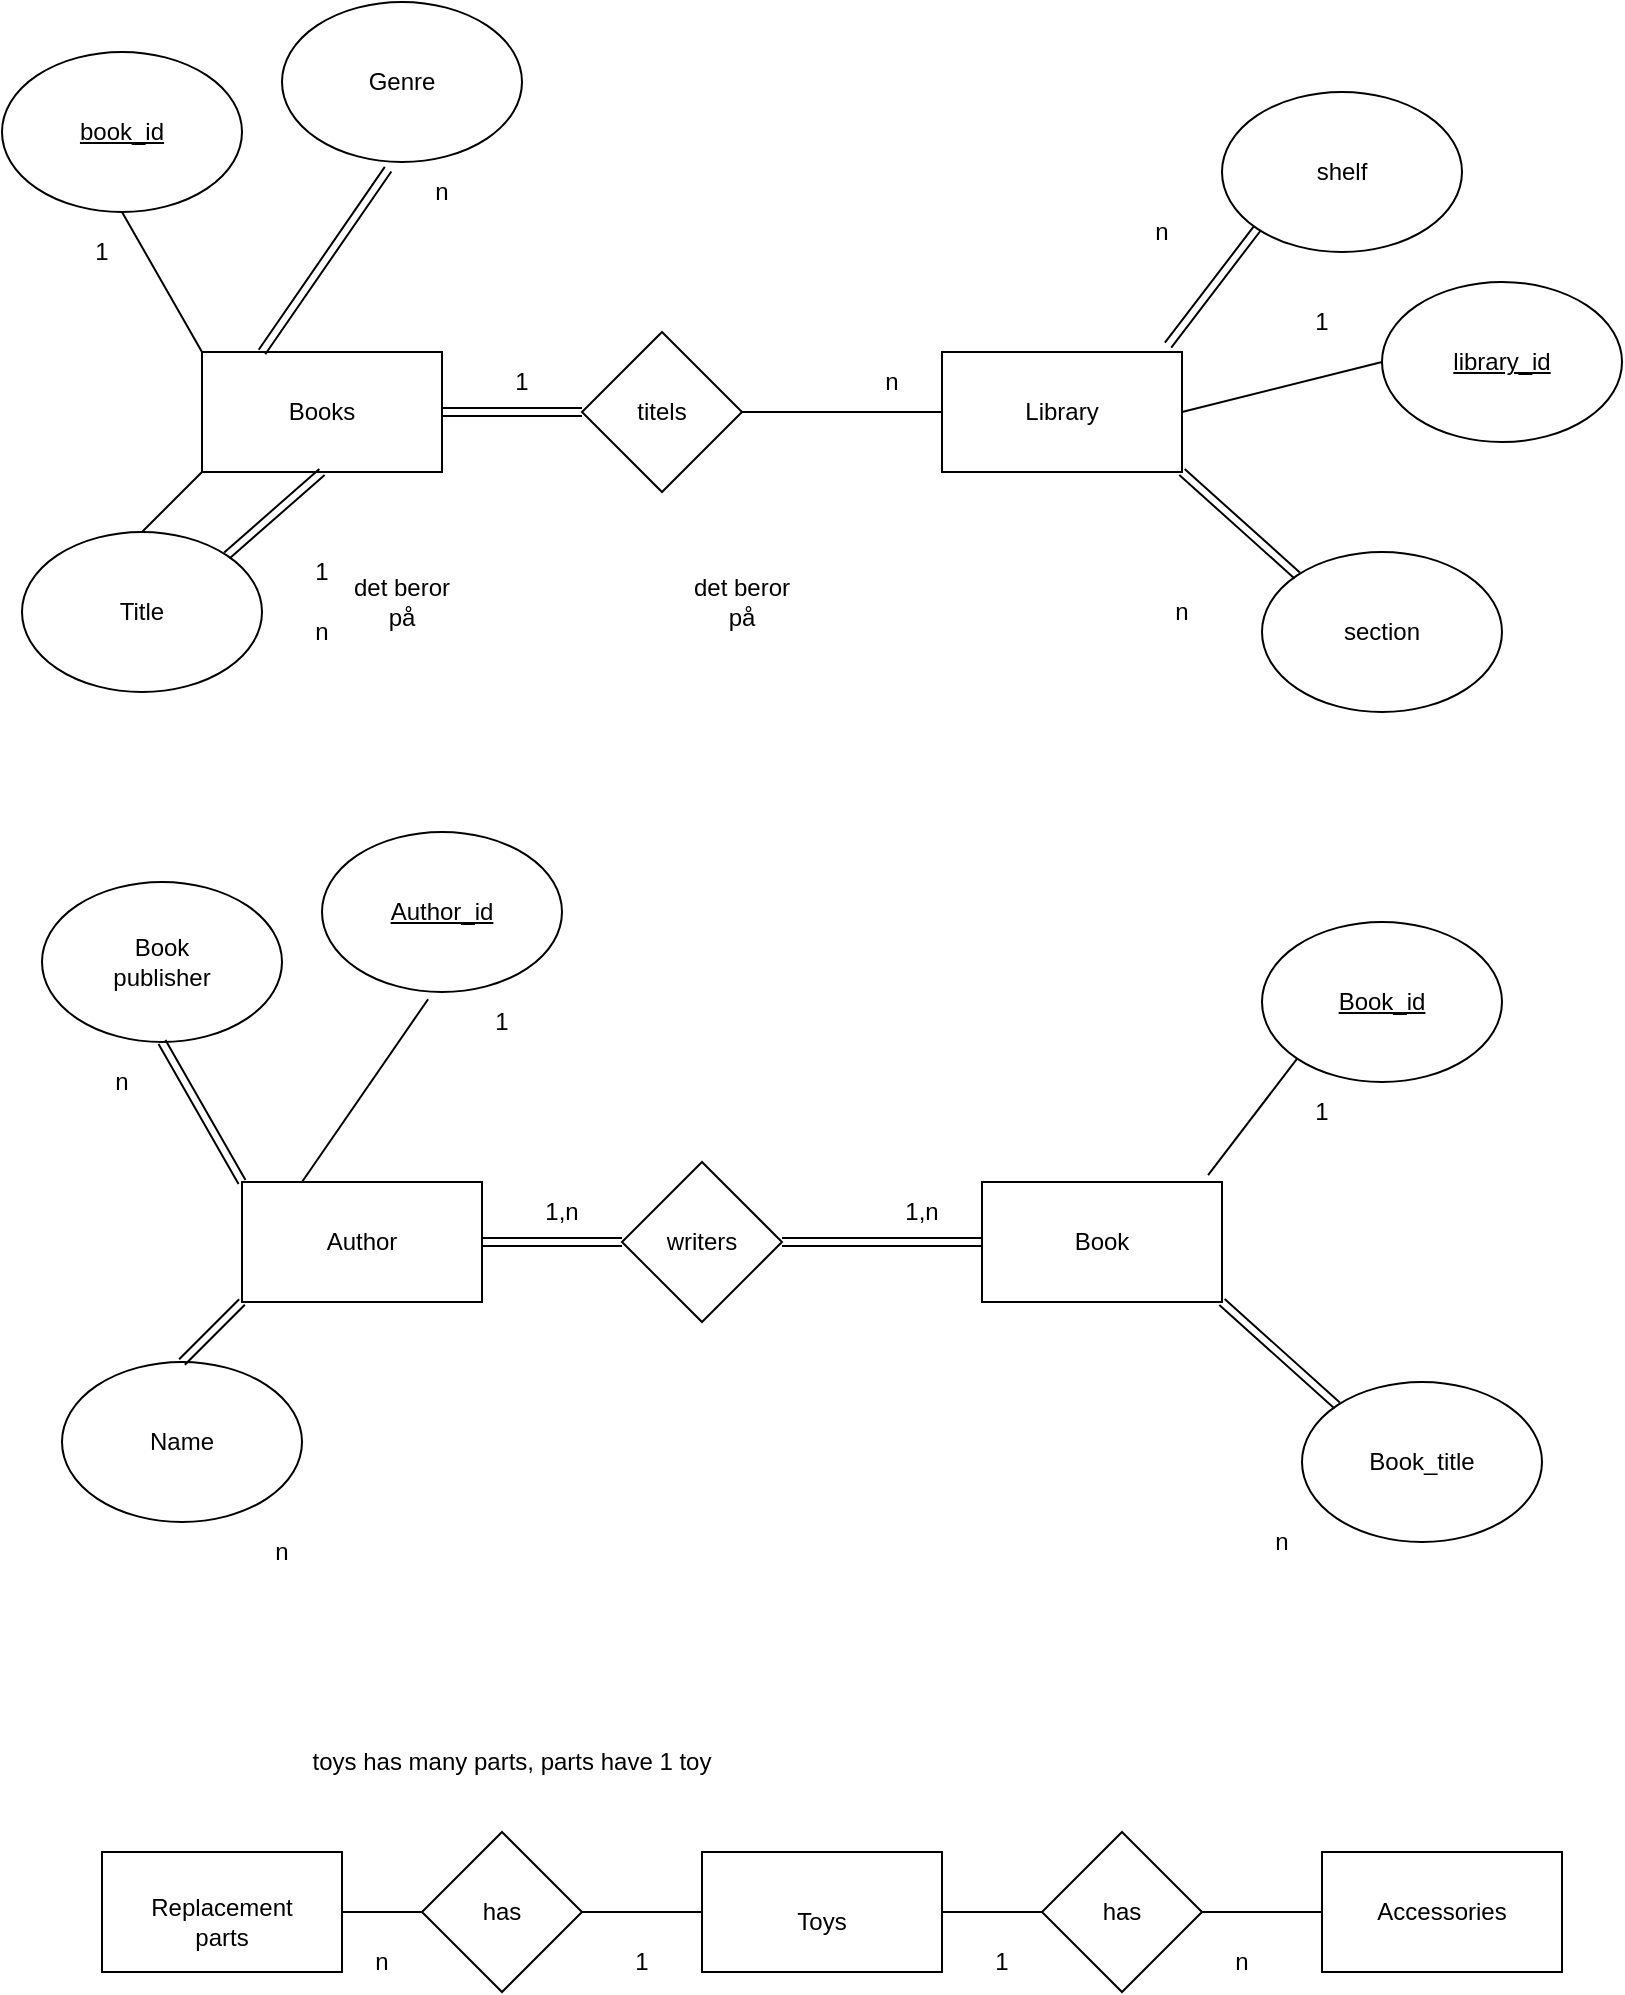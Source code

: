 <mxfile version="20.0.1" type="github">
  <diagram id="R2lEEEUBdFMjLlhIrx00" name="Library">
    <mxGraphModel dx="1422" dy="786" grid="1" gridSize="10" guides="1" tooltips="1" connect="1" arrows="1" fold="1" page="1" pageScale="1" pageWidth="850" pageHeight="1100" background="none" math="0" shadow="0" extFonts="Permanent Marker^https://fonts.googleapis.com/css?family=Permanent+Marker">
      <root>
        <mxCell id="0" />
        <mxCell id="1" parent="0" />
        <mxCell id="OLH-k9BKUcMs2YQBaSAl-3" value="" style="rhombus;whiteSpace=wrap;html=1;" parent="1" vertex="1">
          <mxGeometry x="300" y="210" width="80" height="80" as="geometry" />
        </mxCell>
        <mxCell id="OLH-k9BKUcMs2YQBaSAl-4" value="" style="ellipse;whiteSpace=wrap;html=1;" parent="1" vertex="1">
          <mxGeometry x="10" y="70" width="120" height="80" as="geometry" />
        </mxCell>
        <mxCell id="OLH-k9BKUcMs2YQBaSAl-5" value="" style="endArrow=none;html=1;rounded=0;exitX=0;exitY=0.5;exitDx=0;exitDy=0;entryX=1;entryY=0.5;entryDx=0;entryDy=0;shape=link;" parent="1" source="OLH-k9BKUcMs2YQBaSAl-3" target="OLH-k9BKUcMs2YQBaSAl-7" edge="1">
          <mxGeometry width="50" height="50" relative="1" as="geometry">
            <mxPoint x="260" y="340" as="sourcePoint" />
            <mxPoint x="240" y="250" as="targetPoint" />
          </mxGeometry>
        </mxCell>
        <mxCell id="OLH-k9BKUcMs2YQBaSAl-6" value="" style="endArrow=none;html=1;rounded=0;entryX=1;entryY=0.5;entryDx=0;entryDy=0;exitX=0;exitY=0.5;exitDx=0;exitDy=0;" parent="1" source="OLH-k9BKUcMs2YQBaSAl-8" target="OLH-k9BKUcMs2YQBaSAl-3" edge="1">
          <mxGeometry width="50" height="50" relative="1" as="geometry">
            <mxPoint x="520" y="240" as="sourcePoint" />
            <mxPoint x="370" y="290" as="targetPoint" />
          </mxGeometry>
        </mxCell>
        <mxCell id="OLH-k9BKUcMs2YQBaSAl-7" value="" style="rounded=0;whiteSpace=wrap;html=1;" parent="1" vertex="1">
          <mxGeometry x="110" y="220" width="120" height="60" as="geometry" />
        </mxCell>
        <mxCell id="OLH-k9BKUcMs2YQBaSAl-9" value="" style="ellipse;whiteSpace=wrap;html=1;" parent="1" vertex="1">
          <mxGeometry x="620" y="90" width="120" height="80" as="geometry" />
        </mxCell>
        <mxCell id="OLH-k9BKUcMs2YQBaSAl-11" value="" style="endArrow=none;html=1;rounded=0;exitX=0;exitY=0;exitDx=0;exitDy=0;entryX=0.5;entryY=1;entryDx=0;entryDy=0;" parent="1" source="OLH-k9BKUcMs2YQBaSAl-7" target="OLH-k9BKUcMs2YQBaSAl-4" edge="1">
          <mxGeometry width="50" height="50" relative="1" as="geometry">
            <mxPoint x="70" y="150" as="sourcePoint" />
            <mxPoint x="70" y="160" as="targetPoint" />
          </mxGeometry>
        </mxCell>
        <mxCell id="OLH-k9BKUcMs2YQBaSAl-12" value="" style="ellipse;whiteSpace=wrap;html=1;" parent="1" vertex="1">
          <mxGeometry x="20" y="310" width="120" height="80" as="geometry" />
        </mxCell>
        <mxCell id="OLH-k9BKUcMs2YQBaSAl-15" value="" style="endArrow=none;html=1;rounded=0;entryX=0;entryY=1;entryDx=0;entryDy=0;exitX=0.5;exitY=0;exitDx=0;exitDy=0;" parent="1" source="OLH-k9BKUcMs2YQBaSAl-12" target="OLH-k9BKUcMs2YQBaSAl-7" edge="1">
          <mxGeometry width="50" height="50" relative="1" as="geometry">
            <mxPoint x="270" y="420" as="sourcePoint" />
            <mxPoint x="320" y="370" as="targetPoint" />
          </mxGeometry>
        </mxCell>
        <mxCell id="OLH-k9BKUcMs2YQBaSAl-8" value="" style="rounded=0;whiteSpace=wrap;html=1;" parent="1" vertex="1">
          <mxGeometry x="480" y="220" width="120" height="60" as="geometry" />
        </mxCell>
        <mxCell id="OLH-k9BKUcMs2YQBaSAl-17" value="" style="endArrow=none;html=1;rounded=0;exitX=0.942;exitY=-0.057;exitDx=0;exitDy=0;exitPerimeter=0;entryX=0;entryY=1;entryDx=0;entryDy=0;shape=link;" parent="1" source="OLH-k9BKUcMs2YQBaSAl-8" target="OLH-k9BKUcMs2YQBaSAl-9" edge="1">
          <mxGeometry width="50" height="50" relative="1" as="geometry">
            <mxPoint x="510" y="160" as="sourcePoint" />
            <mxPoint x="560" y="110" as="targetPoint" />
          </mxGeometry>
        </mxCell>
        <mxCell id="OLH-k9BKUcMs2YQBaSAl-18" value="" style="ellipse;whiteSpace=wrap;html=1;" parent="1" vertex="1">
          <mxGeometry x="640" y="320" width="120" height="80" as="geometry" />
        </mxCell>
        <mxCell id="OLH-k9BKUcMs2YQBaSAl-19" value="" style="endArrow=none;html=1;rounded=0;entryX=1;entryY=1;entryDx=0;entryDy=0;exitX=0;exitY=0;exitDx=0;exitDy=0;shape=link;" parent="1" source="OLH-k9BKUcMs2YQBaSAl-18" target="OLH-k9BKUcMs2YQBaSAl-8" edge="1">
          <mxGeometry width="50" height="50" relative="1" as="geometry">
            <mxPoint x="530" y="380" as="sourcePoint" />
            <mxPoint x="580" y="330" as="targetPoint" />
          </mxGeometry>
        </mxCell>
        <mxCell id="OLH-k9BKUcMs2YQBaSAl-20" value="Library" style="text;html=1;strokeColor=none;fillColor=none;align=center;verticalAlign=middle;whiteSpace=wrap;rounded=0;" parent="1" vertex="1">
          <mxGeometry x="510" y="235" width="60" height="30" as="geometry" />
        </mxCell>
        <mxCell id="OLH-k9BKUcMs2YQBaSAl-21" value="&lt;u&gt;book_id&lt;/u&gt;" style="text;html=1;strokeColor=none;fillColor=none;align=center;verticalAlign=middle;whiteSpace=wrap;rounded=0;" parent="1" vertex="1">
          <mxGeometry x="40" y="95" width="60" height="30" as="geometry" />
        </mxCell>
        <mxCell id="OLH-k9BKUcMs2YQBaSAl-22" value="shelf" style="text;html=1;strokeColor=none;fillColor=none;align=center;verticalAlign=middle;whiteSpace=wrap;rounded=0;" parent="1" vertex="1">
          <mxGeometry x="650" y="115" width="60" height="30" as="geometry" />
        </mxCell>
        <mxCell id="OLH-k9BKUcMs2YQBaSAl-23" value="Title" style="text;html=1;strokeColor=none;fillColor=none;align=center;verticalAlign=middle;whiteSpace=wrap;rounded=0;" parent="1" vertex="1">
          <mxGeometry x="50" y="335" width="60" height="30" as="geometry" />
        </mxCell>
        <mxCell id="OLH-k9BKUcMs2YQBaSAl-24" value="Books" style="text;html=1;strokeColor=none;fillColor=none;align=center;verticalAlign=middle;whiteSpace=wrap;rounded=0;" parent="1" vertex="1">
          <mxGeometry x="140" y="235" width="60" height="30" as="geometry" />
        </mxCell>
        <mxCell id="OLH-k9BKUcMs2YQBaSAl-25" value="titels" style="text;html=1;strokeColor=none;fillColor=none;align=center;verticalAlign=middle;whiteSpace=wrap;rounded=0;" parent="1" vertex="1">
          <mxGeometry x="310" y="235" width="60" height="30" as="geometry" />
        </mxCell>
        <mxCell id="OLH-k9BKUcMs2YQBaSAl-26" value="section" style="text;html=1;strokeColor=none;fillColor=none;align=center;verticalAlign=middle;whiteSpace=wrap;rounded=0;" parent="1" vertex="1">
          <mxGeometry x="670" y="345" width="60" height="30" as="geometry" />
        </mxCell>
        <mxCell id="OLH-k9BKUcMs2YQBaSAl-27" value="" style="ellipse;whiteSpace=wrap;html=1;" parent="1" vertex="1">
          <mxGeometry x="150" y="45" width="120" height="80" as="geometry" />
        </mxCell>
        <mxCell id="OLH-k9BKUcMs2YQBaSAl-28" value="Genre" style="text;html=1;strokeColor=none;fillColor=none;align=center;verticalAlign=middle;whiteSpace=wrap;rounded=0;" parent="1" vertex="1">
          <mxGeometry x="180" y="70" width="60" height="30" as="geometry" />
        </mxCell>
        <mxCell id="OLH-k9BKUcMs2YQBaSAl-31" value="" style="endArrow=none;html=1;rounded=0;entryX=0.442;entryY=1.045;entryDx=0;entryDy=0;entryPerimeter=0;exitX=0.25;exitY=0;exitDx=0;exitDy=0;shape=link;" parent="1" source="OLH-k9BKUcMs2YQBaSAl-7" target="OLH-k9BKUcMs2YQBaSAl-27" edge="1">
          <mxGeometry width="50" height="50" relative="1" as="geometry">
            <mxPoint x="190" y="190" as="sourcePoint" />
            <mxPoint x="240" y="140" as="targetPoint" />
          </mxGeometry>
        </mxCell>
        <mxCell id="OLH-k9BKUcMs2YQBaSAl-32" value="" style="rhombus;whiteSpace=wrap;html=1;" parent="1" vertex="1">
          <mxGeometry x="320" y="625" width="80" height="80" as="geometry" />
        </mxCell>
        <mxCell id="OLH-k9BKUcMs2YQBaSAl-33" value="" style="ellipse;whiteSpace=wrap;html=1;" parent="1" vertex="1">
          <mxGeometry x="30" y="485" width="120" height="80" as="geometry" />
        </mxCell>
        <mxCell id="OLH-k9BKUcMs2YQBaSAl-34" value="" style="endArrow=none;html=1;rounded=0;exitX=0;exitY=0.5;exitDx=0;exitDy=0;entryX=1;entryY=0.5;entryDx=0;entryDy=0;shape=link;" parent="1" source="OLH-k9BKUcMs2YQBaSAl-32" target="OLH-k9BKUcMs2YQBaSAl-36" edge="1">
          <mxGeometry width="50" height="50" relative="1" as="geometry">
            <mxPoint x="280" y="755" as="sourcePoint" />
            <mxPoint x="260" y="665" as="targetPoint" />
          </mxGeometry>
        </mxCell>
        <mxCell id="OLH-k9BKUcMs2YQBaSAl-35" value="" style="endArrow=none;html=1;rounded=0;entryX=1;entryY=0.5;entryDx=0;entryDy=0;exitX=0;exitY=0.5;exitDx=0;exitDy=0;shape=link;" parent="1" source="OLH-k9BKUcMs2YQBaSAl-41" target="OLH-k9BKUcMs2YQBaSAl-32" edge="1">
          <mxGeometry width="50" height="50" relative="1" as="geometry">
            <mxPoint x="540" y="655" as="sourcePoint" />
            <mxPoint x="390" y="705" as="targetPoint" />
          </mxGeometry>
        </mxCell>
        <mxCell id="OLH-k9BKUcMs2YQBaSAl-36" value="" style="rounded=0;whiteSpace=wrap;html=1;" parent="1" vertex="1">
          <mxGeometry x="130" y="635" width="120" height="60" as="geometry" />
        </mxCell>
        <mxCell id="OLH-k9BKUcMs2YQBaSAl-37" value="" style="ellipse;whiteSpace=wrap;html=1;" parent="1" vertex="1">
          <mxGeometry x="640" y="505" width="120" height="80" as="geometry" />
        </mxCell>
        <mxCell id="OLH-k9BKUcMs2YQBaSAl-38" value="" style="endArrow=none;html=1;rounded=0;exitX=0;exitY=0;exitDx=0;exitDy=0;entryX=0.5;entryY=1;entryDx=0;entryDy=0;shape=link;" parent="1" source="OLH-k9BKUcMs2YQBaSAl-36" target="OLH-k9BKUcMs2YQBaSAl-33" edge="1">
          <mxGeometry width="50" height="50" relative="1" as="geometry">
            <mxPoint x="90" y="565" as="sourcePoint" />
            <mxPoint x="90" y="575" as="targetPoint" />
          </mxGeometry>
        </mxCell>
        <mxCell id="OLH-k9BKUcMs2YQBaSAl-39" value="" style="ellipse;whiteSpace=wrap;html=1;" parent="1" vertex="1">
          <mxGeometry x="40" y="725" width="120" height="80" as="geometry" />
        </mxCell>
        <mxCell id="OLH-k9BKUcMs2YQBaSAl-40" value="" style="endArrow=none;html=1;rounded=0;entryX=0;entryY=1;entryDx=0;entryDy=0;exitX=0.5;exitY=0;exitDx=0;exitDy=0;shape=link;" parent="1" source="OLH-k9BKUcMs2YQBaSAl-39" target="OLH-k9BKUcMs2YQBaSAl-36" edge="1">
          <mxGeometry width="50" height="50" relative="1" as="geometry">
            <mxPoint x="290" y="835" as="sourcePoint" />
            <mxPoint x="340" y="785" as="targetPoint" />
          </mxGeometry>
        </mxCell>
        <mxCell id="OLH-k9BKUcMs2YQBaSAl-41" value="" style="rounded=0;whiteSpace=wrap;html=1;" parent="1" vertex="1">
          <mxGeometry x="500" y="635" width="120" height="60" as="geometry" />
        </mxCell>
        <mxCell id="OLH-k9BKUcMs2YQBaSAl-42" value="" style="endArrow=none;html=1;rounded=0;exitX=0.942;exitY=-0.057;exitDx=0;exitDy=0;exitPerimeter=0;entryX=0;entryY=1;entryDx=0;entryDy=0;" parent="1" source="OLH-k9BKUcMs2YQBaSAl-41" target="OLH-k9BKUcMs2YQBaSAl-37" edge="1">
          <mxGeometry width="50" height="50" relative="1" as="geometry">
            <mxPoint x="530" y="575" as="sourcePoint" />
            <mxPoint x="580" y="525" as="targetPoint" />
          </mxGeometry>
        </mxCell>
        <mxCell id="OLH-k9BKUcMs2YQBaSAl-43" value="" style="ellipse;whiteSpace=wrap;html=1;" parent="1" vertex="1">
          <mxGeometry x="660" y="735" width="120" height="80" as="geometry" />
        </mxCell>
        <mxCell id="OLH-k9BKUcMs2YQBaSAl-44" value="" style="endArrow=none;html=1;rounded=0;entryX=1;entryY=1;entryDx=0;entryDy=0;exitX=0;exitY=0;exitDx=0;exitDy=0;shape=link;" parent="1" source="OLH-k9BKUcMs2YQBaSAl-43" target="OLH-k9BKUcMs2YQBaSAl-41" edge="1">
          <mxGeometry width="50" height="50" relative="1" as="geometry">
            <mxPoint x="550" y="795" as="sourcePoint" />
            <mxPoint x="600" y="745" as="targetPoint" />
          </mxGeometry>
        </mxCell>
        <mxCell id="OLH-k9BKUcMs2YQBaSAl-45" value="Book" style="text;html=1;strokeColor=none;fillColor=none;align=center;verticalAlign=middle;whiteSpace=wrap;rounded=0;" parent="1" vertex="1">
          <mxGeometry x="530" y="650" width="60" height="30" as="geometry" />
        </mxCell>
        <mxCell id="OLH-k9BKUcMs2YQBaSAl-46" value="Book publisher" style="text;html=1;strokeColor=none;fillColor=none;align=center;verticalAlign=middle;whiteSpace=wrap;rounded=0;" parent="1" vertex="1">
          <mxGeometry x="60" y="510" width="60" height="30" as="geometry" />
        </mxCell>
        <mxCell id="OLH-k9BKUcMs2YQBaSAl-47" value="&lt;u&gt;Book_id&lt;/u&gt;" style="text;html=1;strokeColor=none;fillColor=none;align=center;verticalAlign=middle;whiteSpace=wrap;rounded=0;" parent="1" vertex="1">
          <mxGeometry x="670" y="530" width="60" height="30" as="geometry" />
        </mxCell>
        <mxCell id="OLH-k9BKUcMs2YQBaSAl-48" value="Name" style="text;html=1;strokeColor=none;fillColor=none;align=center;verticalAlign=middle;whiteSpace=wrap;rounded=0;" parent="1" vertex="1">
          <mxGeometry x="70" y="750" width="60" height="30" as="geometry" />
        </mxCell>
        <mxCell id="OLH-k9BKUcMs2YQBaSAl-49" value="Author" style="text;html=1;strokeColor=none;fillColor=none;align=center;verticalAlign=middle;whiteSpace=wrap;rounded=0;" parent="1" vertex="1">
          <mxGeometry x="160" y="650" width="60" height="30" as="geometry" />
        </mxCell>
        <mxCell id="OLH-k9BKUcMs2YQBaSAl-50" value="writers" style="text;html=1;strokeColor=none;fillColor=none;align=center;verticalAlign=middle;whiteSpace=wrap;rounded=0;" parent="1" vertex="1">
          <mxGeometry x="330" y="650" width="60" height="30" as="geometry" />
        </mxCell>
        <mxCell id="OLH-k9BKUcMs2YQBaSAl-51" value="Book_title" style="text;html=1;strokeColor=none;fillColor=none;align=center;verticalAlign=middle;whiteSpace=wrap;rounded=0;" parent="1" vertex="1">
          <mxGeometry x="690" y="760" width="60" height="30" as="geometry" />
        </mxCell>
        <mxCell id="OLH-k9BKUcMs2YQBaSAl-52" value="" style="ellipse;whiteSpace=wrap;html=1;gradientColor=none;" parent="1" vertex="1">
          <mxGeometry x="170" y="460" width="120" height="80" as="geometry" />
        </mxCell>
        <mxCell id="OLH-k9BKUcMs2YQBaSAl-53" value="&lt;u&gt;Author_id&lt;/u&gt;" style="text;html=1;strokeColor=none;fillColor=none;align=center;verticalAlign=middle;whiteSpace=wrap;rounded=0;" parent="1" vertex="1">
          <mxGeometry x="200" y="485" width="60" height="30" as="geometry" />
        </mxCell>
        <mxCell id="OLH-k9BKUcMs2YQBaSAl-54" value="" style="endArrow=none;html=1;rounded=0;entryX=0.442;entryY=1.045;entryDx=0;entryDy=0;entryPerimeter=0;exitX=0.25;exitY=0;exitDx=0;exitDy=0;" parent="1" source="OLH-k9BKUcMs2YQBaSAl-36" target="OLH-k9BKUcMs2YQBaSAl-52" edge="1">
          <mxGeometry width="50" height="50" relative="1" as="geometry">
            <mxPoint x="210" y="605" as="sourcePoint" />
            <mxPoint x="260" y="555" as="targetPoint" />
          </mxGeometry>
        </mxCell>
        <mxCell id="OLH-k9BKUcMs2YQBaSAl-55" value="" style="ellipse;whiteSpace=wrap;html=1;" parent="1" vertex="1">
          <mxGeometry x="700" y="185" width="120" height="80" as="geometry" />
        </mxCell>
        <mxCell id="OLH-k9BKUcMs2YQBaSAl-56" value="" style="endArrow=none;html=1;rounded=0;entryX=0;entryY=0.5;entryDx=0;entryDy=0;exitX=1;exitY=0.5;exitDx=0;exitDy=0;" parent="1" source="OLH-k9BKUcMs2YQBaSAl-8" target="OLH-k9BKUcMs2YQBaSAl-55" edge="1">
          <mxGeometry width="50" height="50" relative="1" as="geometry">
            <mxPoint x="510" y="340" as="sourcePoint" />
            <mxPoint x="560" y="290" as="targetPoint" />
          </mxGeometry>
        </mxCell>
        <mxCell id="OLH-k9BKUcMs2YQBaSAl-57" value="&lt;u&gt;library_id&lt;/u&gt;" style="text;html=1;strokeColor=none;fillColor=none;align=center;verticalAlign=middle;whiteSpace=wrap;rounded=0;" parent="1" vertex="1">
          <mxGeometry x="730" y="210" width="60" height="30" as="geometry" />
        </mxCell>
        <mxCell id="OLH-k9BKUcMs2YQBaSAl-60" value="n" style="text;html=1;strokeColor=none;fillColor=none;align=center;verticalAlign=middle;whiteSpace=wrap;rounded=0;" parent="1" vertex="1">
          <mxGeometry x="425" y="220" width="60" height="30" as="geometry" />
        </mxCell>
        <mxCell id="OLH-k9BKUcMs2YQBaSAl-61" value="1" style="text;html=1;strokeColor=none;fillColor=none;align=center;verticalAlign=middle;whiteSpace=wrap;rounded=0;" parent="1" vertex="1">
          <mxGeometry x="240" y="220" width="60" height="30" as="geometry" />
        </mxCell>
        <mxCell id="OLH-k9BKUcMs2YQBaSAl-62" value="1,n" style="text;html=1;strokeColor=none;fillColor=none;align=center;verticalAlign=middle;whiteSpace=wrap;rounded=0;" parent="1" vertex="1">
          <mxGeometry x="260" y="635" width="60" height="30" as="geometry" />
        </mxCell>
        <mxCell id="OLH-k9BKUcMs2YQBaSAl-63" value="1,n" style="text;html=1;strokeColor=none;fillColor=none;align=center;verticalAlign=middle;whiteSpace=wrap;rounded=0;" parent="1" vertex="1">
          <mxGeometry x="440" y="635" width="60" height="30" as="geometry" />
        </mxCell>
        <mxCell id="OLH-k9BKUcMs2YQBaSAl-64" value="n" style="text;html=1;strokeColor=none;fillColor=none;align=center;verticalAlign=middle;whiteSpace=wrap;rounded=0;" parent="1" vertex="1">
          <mxGeometry x="560" y="145" width="60" height="30" as="geometry" />
        </mxCell>
        <mxCell id="OLH-k9BKUcMs2YQBaSAl-65" value="n" style="text;html=1;strokeColor=none;fillColor=none;align=center;verticalAlign=middle;whiteSpace=wrap;rounded=0;" parent="1" vertex="1">
          <mxGeometry x="570" y="335" width="60" height="30" as="geometry" />
        </mxCell>
        <mxCell id="OLH-k9BKUcMs2YQBaSAl-66" value="1" style="text;html=1;strokeColor=none;fillColor=none;align=center;verticalAlign=middle;whiteSpace=wrap;rounded=0;" parent="1" vertex="1">
          <mxGeometry x="640" y="190" width="60" height="30" as="geometry" />
        </mxCell>
        <mxCell id="OLH-k9BKUcMs2YQBaSAl-67" value="1" style="text;html=1;strokeColor=none;fillColor=none;align=center;verticalAlign=middle;whiteSpace=wrap;rounded=0;" parent="1" vertex="1">
          <mxGeometry x="30" y="155" width="60" height="30" as="geometry" />
        </mxCell>
        <mxCell id="OLH-k9BKUcMs2YQBaSAl-68" value="n" style="text;html=1;strokeColor=none;fillColor=none;align=center;verticalAlign=middle;whiteSpace=wrap;rounded=0;" parent="1" vertex="1">
          <mxGeometry x="200" y="125" width="60" height="30" as="geometry" />
        </mxCell>
        <mxCell id="OLH-k9BKUcMs2YQBaSAl-69" value="n" style="text;html=1;strokeColor=none;fillColor=none;align=center;verticalAlign=middle;whiteSpace=wrap;rounded=0;" parent="1" vertex="1">
          <mxGeometry x="140" y="345" width="60" height="30" as="geometry" />
        </mxCell>
        <mxCell id="OLH-k9BKUcMs2YQBaSAl-70" value="1" style="text;html=1;strokeColor=none;fillColor=none;align=center;verticalAlign=middle;whiteSpace=wrap;rounded=0;" parent="1" vertex="1">
          <mxGeometry x="140" y="315" width="60" height="30" as="geometry" />
        </mxCell>
        <mxCell id="OLH-k9BKUcMs2YQBaSAl-71" value="det beror på" style="text;html=1;strokeColor=none;fillColor=none;align=center;verticalAlign=middle;whiteSpace=wrap;rounded=0;" parent="1" vertex="1">
          <mxGeometry x="180" y="330" width="60" height="30" as="geometry" />
        </mxCell>
        <mxCell id="OLH-k9BKUcMs2YQBaSAl-72" value="n" style="text;html=1;strokeColor=none;fillColor=none;align=center;verticalAlign=middle;whiteSpace=wrap;rounded=0;" parent="1" vertex="1">
          <mxGeometry x="120" y="805" width="60" height="30" as="geometry" />
        </mxCell>
        <mxCell id="OLH-k9BKUcMs2YQBaSAl-73" value="n" style="text;html=1;strokeColor=none;fillColor=none;align=center;verticalAlign=middle;whiteSpace=wrap;rounded=0;" parent="1" vertex="1">
          <mxGeometry x="40" y="570" width="60" height="30" as="geometry" />
        </mxCell>
        <mxCell id="OLH-k9BKUcMs2YQBaSAl-74" value="n" style="text;html=1;strokeColor=none;fillColor=none;align=center;verticalAlign=middle;whiteSpace=wrap;rounded=0;" parent="1" vertex="1">
          <mxGeometry x="620" y="800" width="60" height="30" as="geometry" />
        </mxCell>
        <mxCell id="OLH-k9BKUcMs2YQBaSAl-75" value="1" style="text;html=1;strokeColor=none;fillColor=none;align=center;verticalAlign=middle;whiteSpace=wrap;rounded=0;" parent="1" vertex="1">
          <mxGeometry x="230" y="540" width="60" height="30" as="geometry" />
        </mxCell>
        <mxCell id="OLH-k9BKUcMs2YQBaSAl-76" value="1" style="text;html=1;strokeColor=none;fillColor=none;align=center;verticalAlign=middle;whiteSpace=wrap;rounded=0;" parent="1" vertex="1">
          <mxGeometry x="640" y="585" width="60" height="30" as="geometry" />
        </mxCell>
        <mxCell id="OLH-k9BKUcMs2YQBaSAl-78" value="" style="endArrow=none;html=1;rounded=0;entryX=0.5;entryY=1;entryDx=0;entryDy=0;exitX=1;exitY=0;exitDx=0;exitDy=0;shape=link;" parent="1" source="OLH-k9BKUcMs2YQBaSAl-12" target="OLH-k9BKUcMs2YQBaSAl-7" edge="1">
          <mxGeometry width="50" height="50" relative="1" as="geometry">
            <mxPoint x="90" y="320" as="sourcePoint" />
            <mxPoint x="120" y="290" as="targetPoint" />
          </mxGeometry>
        </mxCell>
        <mxCell id="JYJzfjk0A2J-A275ypP_-1" value="" style="rhombus;whiteSpace=wrap;html=1;" parent="1" vertex="1">
          <mxGeometry x="220" y="960" width="80" height="80" as="geometry" />
        </mxCell>
        <mxCell id="JYJzfjk0A2J-A275ypP_-5" value="" style="rounded=0;whiteSpace=wrap;html=1;" parent="1" vertex="1">
          <mxGeometry x="60" y="970" width="120" height="60" as="geometry" />
        </mxCell>
        <mxCell id="JYJzfjk0A2J-A275ypP_-10" value="" style="rounded=0;whiteSpace=wrap;html=1;" parent="1" vertex="1">
          <mxGeometry x="670" y="970" width="120" height="60" as="geometry" />
        </mxCell>
        <mxCell id="JYJzfjk0A2J-A275ypP_-31" value="" style="rounded=0;whiteSpace=wrap;html=1;" parent="1" vertex="1">
          <mxGeometry x="360" y="970" width="120" height="60" as="geometry" />
        </mxCell>
        <mxCell id="JYJzfjk0A2J-A275ypP_-33" value="" style="rhombus;whiteSpace=wrap;html=1;" parent="1" vertex="1">
          <mxGeometry x="530" y="960" width="80" height="80" as="geometry" />
        </mxCell>
        <mxCell id="JYJzfjk0A2J-A275ypP_-35" value="Toys" style="text;html=1;strokeColor=none;fillColor=none;align=center;verticalAlign=middle;whiteSpace=wrap;rounded=0;" parent="1" vertex="1">
          <mxGeometry x="390" y="990" width="60" height="30" as="geometry" />
        </mxCell>
        <mxCell id="JYJzfjk0A2J-A275ypP_-37" value="Replacement parts" style="text;html=1;strokeColor=none;fillColor=none;align=center;verticalAlign=middle;whiteSpace=wrap;rounded=0;" parent="1" vertex="1">
          <mxGeometry x="90" y="990" width="60" height="30" as="geometry" />
        </mxCell>
        <mxCell id="JYJzfjk0A2J-A275ypP_-38" value="Accessories" style="text;html=1;strokeColor=none;fillColor=none;align=center;verticalAlign=middle;whiteSpace=wrap;rounded=0;" parent="1" vertex="1">
          <mxGeometry x="700" y="985" width="60" height="30" as="geometry" />
        </mxCell>
        <mxCell id="JYJzfjk0A2J-A275ypP_-40" value="" style="endArrow=none;html=1;rounded=0;entryX=0;entryY=0.5;entryDx=0;entryDy=0;exitX=1;exitY=0.5;exitDx=0;exitDy=0;" parent="1" source="JYJzfjk0A2J-A275ypP_-5" target="JYJzfjk0A2J-A275ypP_-1" edge="1">
          <mxGeometry width="50" height="50" relative="1" as="geometry">
            <mxPoint x="180" y="940" as="sourcePoint" />
            <mxPoint x="240" y="945" as="targetPoint" />
          </mxGeometry>
        </mxCell>
        <mxCell id="JYJzfjk0A2J-A275ypP_-41" value="" style="endArrow=none;html=1;rounded=0;exitX=1;exitY=0.5;exitDx=0;exitDy=0;entryX=0;entryY=0.5;entryDx=0;entryDy=0;" parent="1" source="JYJzfjk0A2J-A275ypP_-31" target="JYJzfjk0A2J-A275ypP_-33" edge="1">
          <mxGeometry width="50" height="50" relative="1" as="geometry">
            <mxPoint x="482.73" y="938.3" as="sourcePoint" />
            <mxPoint x="527.264" y="880.004" as="targetPoint" />
          </mxGeometry>
        </mxCell>
        <mxCell id="JYJzfjk0A2J-A275ypP_-43" value="n" style="text;html=1;strokeColor=none;fillColor=none;align=center;verticalAlign=middle;whiteSpace=wrap;rounded=0;" parent="1" vertex="1">
          <mxGeometry x="600" y="1010" width="60" height="30" as="geometry" />
        </mxCell>
        <mxCell id="JYJzfjk0A2J-A275ypP_-44" value="1" style="text;html=1;strokeColor=none;fillColor=none;align=center;verticalAlign=middle;whiteSpace=wrap;rounded=0;" parent="1" vertex="1">
          <mxGeometry x="480" y="1010" width="60" height="30" as="geometry" />
        </mxCell>
        <mxCell id="JYJzfjk0A2J-A275ypP_-45" value="1" style="text;html=1;strokeColor=none;fillColor=none;align=center;verticalAlign=middle;whiteSpace=wrap;rounded=0;" parent="1" vertex="1">
          <mxGeometry x="300" y="1010" width="60" height="30" as="geometry" />
        </mxCell>
        <mxCell id="JYJzfjk0A2J-A275ypP_-46" value="n" style="text;html=1;strokeColor=none;fillColor=none;align=center;verticalAlign=middle;whiteSpace=wrap;rounded=0;" parent="1" vertex="1">
          <mxGeometry x="170" y="1010" width="60" height="30" as="geometry" />
        </mxCell>
        <mxCell id="JYJzfjk0A2J-A275ypP_-47" value="" style="endArrow=none;html=1;rounded=0;entryX=0;entryY=0.5;entryDx=0;entryDy=0;exitX=1;exitY=0.5;exitDx=0;exitDy=0;" parent="1" source="JYJzfjk0A2J-A275ypP_-1" target="JYJzfjk0A2J-A275ypP_-31" edge="1">
          <mxGeometry width="50" height="50" relative="1" as="geometry">
            <mxPoint x="300" y="930" as="sourcePoint" />
            <mxPoint x="340" y="930" as="targetPoint" />
          </mxGeometry>
        </mxCell>
        <mxCell id="JYJzfjk0A2J-A275ypP_-48" value="" style="endArrow=none;html=1;rounded=0;entryX=0;entryY=0.5;entryDx=0;entryDy=0;exitX=1;exitY=0.5;exitDx=0;exitDy=0;" parent="1" source="JYJzfjk0A2J-A275ypP_-33" target="JYJzfjk0A2J-A275ypP_-10" edge="1">
          <mxGeometry width="50" height="50" relative="1" as="geometry">
            <mxPoint x="600" y="920" as="sourcePoint" />
            <mxPoint x="660" y="920" as="targetPoint" />
          </mxGeometry>
        </mxCell>
        <mxCell id="sV_Q6C1yIRL1jpVSQTD9-1" value="det beror på" style="text;html=1;strokeColor=none;fillColor=none;align=center;verticalAlign=middle;whiteSpace=wrap;rounded=0;" vertex="1" parent="1">
          <mxGeometry x="350" y="330" width="60" height="30" as="geometry" />
        </mxCell>
        <mxCell id="sV_Q6C1yIRL1jpVSQTD9-2" value="has" style="text;html=1;strokeColor=none;fillColor=none;align=center;verticalAlign=middle;whiteSpace=wrap;rounded=0;" vertex="1" parent="1">
          <mxGeometry x="540" y="985" width="60" height="30" as="geometry" />
        </mxCell>
        <mxCell id="sV_Q6C1yIRL1jpVSQTD9-3" value="has" style="text;html=1;strokeColor=none;fillColor=none;align=center;verticalAlign=middle;whiteSpace=wrap;rounded=0;" vertex="1" parent="1">
          <mxGeometry x="230" y="985" width="60" height="30" as="geometry" />
        </mxCell>
        <mxCell id="sV_Q6C1yIRL1jpVSQTD9-4" value="toys has many parts, parts have 1 toy" style="text;html=1;strokeColor=none;fillColor=none;align=center;verticalAlign=middle;whiteSpace=wrap;rounded=0;" vertex="1" parent="1">
          <mxGeometry x="160" y="900" width="210" height="50" as="geometry" />
        </mxCell>
      </root>
    </mxGraphModel>
  </diagram>
</mxfile>
